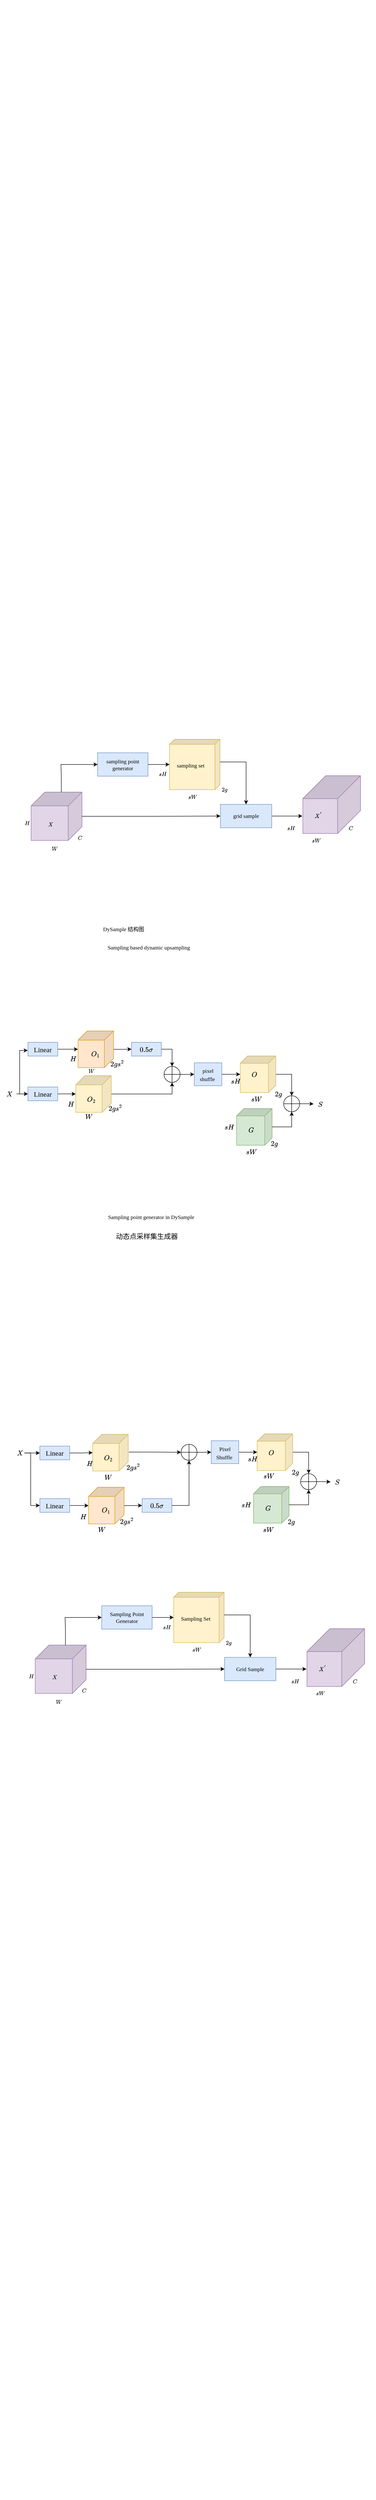 <mxfile version="28.2.5">
  <diagram name="第 1 页" id="9oIQpO3N5rQyr_YoQIKY">
    <mxGraphModel dx="1126" dy="2336" grid="1" gridSize="10" guides="1" tooltips="1" connect="1" arrows="1" fold="1" page="1" pageScale="1" pageWidth="1169" pageHeight="827" math="1" shadow="0">
      <root>
        <mxCell id="0" />
        <mxCell id="1" parent="0" />
        <mxCell id="AO_P0Q3c_-_OhgIRzk4a-24" value="" style="edgeStyle=orthogonalEdgeStyle;rounded=0;orthogonalLoop=1;jettySize=auto;html=1;fontFamily=Times New Roman;fontSize=12;" parent="1" source="AO_P0Q3c_-_OhgIRzk4a-6" target="AO_P0Q3c_-_OhgIRzk4a-23" edge="1">
          <mxGeometry relative="1" as="geometry" />
        </mxCell>
        <mxCell id="AO_P0Q3c_-_OhgIRzk4a-6" value=" sampling point &lt;br&gt;generator" style="rounded=0;whiteSpace=wrap;html=1;direction=east;strokeColor=#6c8ebf;arcSize=0;imageAspect=1;fillColor=#dae8fc;fontSize=12;fontFamily=Times New Roman;" parent="1" vertex="1">
          <mxGeometry x="360" y="319" width="110" height="51" as="geometry" />
        </mxCell>
        <mxCell id="AO_P0Q3c_-_OhgIRzk4a-20" value="" style="group;fontFamily=Times New Roman;fontSize=12;" parent="1" vertex="1" connectable="0">
          <mxGeometry x="181" y="402" width="170" height="141.034" as="geometry" />
        </mxCell>
        <mxCell id="AO_P0Q3c_-_OhgIRzk4a-19" value="&lt;span style=&quot;color: rgba(0, 0, 0, 0); text-align: start; text-wrap-mode: nowrap;&quot;&gt;%3CmxGraphModel%3E%3Croot%3E%3CmxCell%20id%3D%220%22%2F%3E%3CmxCell%20id%3D%221%22%20parent%3D%220%22%2F%3E%3CmxCell%20id%3D%222%22%20value%3D%22Linear%22%20style%3D%22rounded%3D0%3BwhiteSpace%3Dwrap%3Bhtml%3D1%3Bdirection%3Deast%3BstrokeColor%3D%236c8ebf%3BarcSize%3D0%3BimageAspect%3D1%3BfillColor%3D%23dae8fc%3BfontSize%3D15%3B%22%20vertex%3D%221%22%20parent%3D%221%22%3E%3CmxGeometry%20x%3D%22370%22%20y%3D%22809.5%22%20width%3D%22140%22%20height%3D%2251%22%20as%3D%22geometry%22%2F%3E%3C%2FmxCell%3E%3C%2Froot%3E%3C%2FmxGraphModel%3E&lt;/span&gt;" style="shape=cube;whiteSpace=wrap;html=1;boundedLbl=1;backgroundOutline=1;darkOpacity=0.05;darkOpacity2=0.1;fillColor=#e1d5e7;strokeColor=#9673a6;size=30;rotation=90;fontFamily=Times New Roman;fontSize=12;" parent="AO_P0Q3c_-_OhgIRzk4a-20" vertex="1">
          <mxGeometry x="36.667" width="105.417" height="111.034" as="geometry" />
        </mxCell>
        <mxCell id="AO_P0Q3c_-_OhgIRzk4a-8" value="$$W$$" style="text;html=1;align=center;verticalAlign=middle;resizable=0;points=[];autosize=1;strokeColor=none;fillColor=none;container=0;fontFamily=Times New Roman;fontSize=12;" parent="AO_P0Q3c_-_OhgIRzk4a-20" vertex="1">
          <mxGeometry x="55" y="111.034" width="60" height="30" as="geometry" />
        </mxCell>
        <mxCell id="AO_P0Q3c_-_OhgIRzk4a-9" value="$$H$$" style="text;html=1;align=center;verticalAlign=middle;resizable=0;points=[];autosize=1;strokeColor=none;fillColor=none;container=0;fontFamily=Times New Roman;fontSize=12;" parent="AO_P0Q3c_-_OhgIRzk4a-20" vertex="1">
          <mxGeometry x="-5" y="55.001" width="60" height="30" as="geometry" />
        </mxCell>
        <mxCell id="AO_P0Q3c_-_OhgIRzk4a-10" value="$$X$$" style="text;html=1;align=center;verticalAlign=middle;resizable=0;points=[];autosize=1;strokeColor=none;fillColor=none;container=0;fontFamily=Times New Roman;fontSize=12;" parent="AO_P0Q3c_-_OhgIRzk4a-20" vertex="1">
          <mxGeometry x="45.833" y="57.931" width="60" height="30" as="geometry" />
        </mxCell>
        <mxCell id="AO_P0Q3c_-_OhgIRzk4a-11" value="$$C$$" style="text;html=1;align=center;verticalAlign=middle;resizable=0;points=[];autosize=1;strokeColor=none;fillColor=none;container=0;fontFamily=Times New Roman;fontSize=12;" parent="AO_P0Q3c_-_OhgIRzk4a-20" vertex="1">
          <mxGeometry x="110" y="86.897" width="60" height="30" as="geometry" />
        </mxCell>
        <mxCell id="AO_P0Q3c_-_OhgIRzk4a-29" value="" style="group;fontFamily=Times New Roman;fontSize=12;" parent="1" vertex="1" connectable="0">
          <mxGeometry x="472" y="289.5" width="195" height="140" as="geometry" />
        </mxCell>
        <mxCell id="AO_P0Q3c_-_OhgIRzk4a-17" value="$$sH$$" style="text;html=1;align=center;verticalAlign=middle;resizable=0;points=[];autosize=1;strokeColor=none;fillColor=none;fontFamily=Times New Roman;fontSize=12;" parent="AO_P0Q3c_-_OhgIRzk4a-29" vertex="1">
          <mxGeometry y="60.5" width="60" height="30" as="geometry" />
        </mxCell>
        <mxCell id="AO_P0Q3c_-_OhgIRzk4a-23" value="&lt;div style=&quot;&quot;&gt;&lt;br&gt;&lt;/div&gt;" style="shape=cube;whiteSpace=wrap;html=1;boundedLbl=1;backgroundOutline=1;darkOpacity=0.05;darkOpacity2=0.1;fillColor=#fff2cc;strokeColor=#d6b656;size=11;rotation=90;aspect=fixed;align=center;container=0;fontFamily=Times New Roman;fontSize=12;" parent="AO_P0Q3c_-_OhgIRzk4a-29" vertex="1">
          <mxGeometry x="45" width="110" height="110" as="geometry" />
        </mxCell>
        <mxCell id="AO_P0Q3c_-_OhgIRzk4a-26" value="$$sW$$" style="text;html=1;align=center;verticalAlign=middle;resizable=0;points=[];autosize=1;strokeColor=none;fillColor=none;container=0;fontFamily=Times New Roman;fontSize=12;" parent="AO_P0Q3c_-_OhgIRzk4a-29" vertex="1">
          <mxGeometry x="65" y="110" width="60" height="30" as="geometry" />
        </mxCell>
        <mxCell id="AO_P0Q3c_-_OhgIRzk4a-27" value="$$2g$$" style="text;html=1;align=center;verticalAlign=middle;resizable=0;points=[];autosize=1;strokeColor=none;fillColor=none;container=0;fontFamily=Times New Roman;fontSize=12;" parent="AO_P0Q3c_-_OhgIRzk4a-29" vertex="1">
          <mxGeometry x="135" y="94.5" width="60" height="30" as="geometry" />
        </mxCell>
        <mxCell id="AO_P0Q3c_-_OhgIRzk4a-25" value="&lt;span style=&quot;color: rgb(0, 0, 0); font-style: normal; font-variant-ligatures: normal; font-variant-caps: normal; font-weight: 400; letter-spacing: normal; orphans: 2; text-align: center; text-indent: 0px; text-transform: none; widows: 2; word-spacing: 0px; -webkit-text-stroke-width: 0px; white-space: normal; text-decoration-thickness: initial; text-decoration-style: initial; text-decoration-color: initial; float: none; display: inline !important;&quot;&gt;sampling set&lt;/span&gt;" style="text;whiteSpace=wrap;html=1;fillColor=none;container=0;fontSize=12;fontFamily=Times New Roman;" parent="AO_P0Q3c_-_OhgIRzk4a-29" vertex="1">
          <mxGeometry x="58.5" y="43.75" width="72" height="28.25" as="geometry" />
        </mxCell>
        <mxCell id="AO_P0Q3c_-_OhgIRzk4a-30" value="&lt;font&gt;grid sample&lt;/font&gt;" style="rounded=0;whiteSpace=wrap;html=1;direction=east;strokeColor=#6c8ebf;arcSize=0;imageAspect=1;fillColor=#dae8fc;fontFamily=Times New Roman;fontSize=12;" parent="1" vertex="1">
          <mxGeometry x="628" y="431.5" width="112" height="51" as="geometry" />
        </mxCell>
        <mxCell id="AO_P0Q3c_-_OhgIRzk4a-36" style="edgeStyle=orthogonalEdgeStyle;rounded=0;orthogonalLoop=1;jettySize=auto;html=1;entryX=0;entryY=0.5;entryDx=0;entryDy=0;fontFamily=Times New Roman;exitX=0.001;exitY=0.406;exitDx=0;exitDy=0;exitPerimeter=0;fontSize=12;" parent="1" source="AO_P0Q3c_-_OhgIRzk4a-19" target="AO_P0Q3c_-_OhgIRzk4a-6" edge="1">
          <mxGeometry relative="1" as="geometry">
            <Array as="points">
              <mxPoint x="280" y="370" />
              <mxPoint x="280" y="370" />
              <mxPoint x="280" y="345" />
            </Array>
            <mxPoint x="260" y="400" as="sourcePoint" />
          </mxGeometry>
        </mxCell>
        <mxCell id="AO_P0Q3c_-_OhgIRzk4a-38" style="edgeStyle=orthogonalEdgeStyle;rounded=0;orthogonalLoop=1;jettySize=auto;html=1;exitX=0;exitY=0;exitDx=49.5;exitDy=0;exitPerimeter=0;fontFamily=Times New Roman;fontSize=12;" parent="1" source="AO_P0Q3c_-_OhgIRzk4a-23" target="AO_P0Q3c_-_OhgIRzk4a-30" edge="1">
          <mxGeometry relative="1" as="geometry" />
        </mxCell>
        <mxCell id="AO_P0Q3c_-_OhgIRzk4a-49" value="" style="group;fontFamily=Times New Roman;fontSize=12;" parent="1" vertex="1" connectable="0">
          <mxGeometry x="772" y="369" width="185.3" height="155.978" as="geometry" />
        </mxCell>
        <mxCell id="AO_P0Q3c_-_OhgIRzk4a-18" value="" style="shape=cube;whiteSpace=wrap;html=1;boundedLbl=1;backgroundOutline=1;darkOpacity=0.05;darkOpacity2=0.1;fillColor=#e1d5e7;strokeColor=#9673a6;size=50;rotation=90;aspect=fixed;fontFamily=Times New Roman;fontSize=12;" parent="AO_P0Q3c_-_OhgIRzk4a-49" vertex="1">
          <mxGeometry x="35.8" width="125.978" height="125.978" as="geometry" />
        </mxCell>
        <mxCell id="AO_P0Q3c_-_OhgIRzk4a-39" value="$$sH$$" style="text;html=1;align=center;verticalAlign=middle;resizable=0;points=[];autosize=1;strokeColor=none;fillColor=none;fontFamily=Times New Roman;fontSize=12;" parent="AO_P0Q3c_-_OhgIRzk4a-49" vertex="1">
          <mxGeometry x="-20" y="99.457" width="60" height="30" as="geometry" />
        </mxCell>
        <mxCell id="AO_P0Q3c_-_OhgIRzk4a-40" value="$$sW$$" style="text;html=1;align=center;verticalAlign=middle;resizable=0;points=[];autosize=1;strokeColor=none;fillColor=none;fontFamily=Times New Roman;fontSize=12;" parent="AO_P0Q3c_-_OhgIRzk4a-49" vertex="1">
          <mxGeometry x="34.75" y="125.978" width="60" height="30" as="geometry" />
        </mxCell>
        <mxCell id="AO_P0Q3c_-_OhgIRzk4a-41" value="$$C$$" style="text;html=1;align=center;verticalAlign=middle;resizable=0;points=[];autosize=1;strokeColor=none;fillColor=none;fontFamily=Times New Roman;fontSize=12;" parent="AO_P0Q3c_-_OhgIRzk4a-49" vertex="1">
          <mxGeometry x="110.3" y="99.457" width="60" height="30" as="geometry" />
        </mxCell>
        <mxCell id="AO_P0Q3c_-_OhgIRzk4a-48" value="&lt;span style=&quot;font-style: normal; font-variant-ligatures: normal; font-variant-caps: normal; font-weight: 400; letter-spacing: normal; orphans: 2; text-align: start; text-indent: 0px; text-transform: none; widows: 2; word-spacing: 0px; -webkit-text-stroke-width: 0px; white-space: normal; background-color: rgb(255, 255, 255); text-decoration-thickness: initial; text-decoration-style: initial; text-decoration-color: initial; float: none; display: inline !important;&quot;&gt;&lt;font style=&quot;color: rgb(0, 0, 0);&quot;&gt;$$X^{&#39;}$$&lt;/font&gt;&lt;/span&gt;" style="text;whiteSpace=wrap;html=1;fontFamily=Times New Roman;fontSize=12;" parent="AO_P0Q3c_-_OhgIRzk4a-49" vertex="1">
          <mxGeometry x="60" y="60" width="30" height="40" as="geometry" />
        </mxCell>
        <mxCell id="AO_P0Q3c_-_OhgIRzk4a-52" style="edgeStyle=orthogonalEdgeStyle;rounded=0;orthogonalLoop=1;jettySize=auto;html=1;entryX=0;entryY=0;entryDx=87.989;entryDy=125.978;entryPerimeter=0;fontFamily=Times New Roman;fontSize=12;" parent="1" source="AO_P0Q3c_-_OhgIRzk4a-30" edge="1">
          <mxGeometry relative="1" as="geometry">
            <mxPoint x="806.8" y="456.989" as="targetPoint" />
          </mxGeometry>
        </mxCell>
        <mxCell id="AO_P0Q3c_-_OhgIRzk4a-54" value="DySample 结构图" style="text;whiteSpace=wrap;html=1;fontFamily=Times New Roman;" parent="1" vertex="1">
          <mxGeometry x="370" y="690" width="230" height="40" as="geometry" />
        </mxCell>
        <mxCell id="AO_P0Q3c_-_OhgIRzk4a-55" value="Sampling point generator in DySample" style="text;whiteSpace=wrap;html=1;fontFamily=Times New Roman;" parent="1" vertex="1">
          <mxGeometry x="381" y="1318" width="240" height="40" as="geometry" />
        </mxCell>
        <mxCell id="AO_P0Q3c_-_OhgIRzk4a-57" style="edgeStyle=orthogonalEdgeStyle;rounded=0;orthogonalLoop=1;jettySize=auto;html=1;entryX=-0.005;entryY=0.59;entryDx=0;entryDy=0;fontFamily=Times New Roman;entryPerimeter=0;" parent="1" target="AO_P0Q3c_-_OhgIRzk4a-58" edge="1">
          <mxGeometry relative="1" as="geometry">
            <mxPoint x="208" y="968" as="targetPoint" />
            <mxPoint x="190" y="1062.5" as="sourcePoint" />
            <Array as="points">
              <mxPoint x="190" y="968" />
            </Array>
          </mxGeometry>
        </mxCell>
        <mxCell id="AO_P0Q3c_-_OhgIRzk4a-69" style="edgeStyle=orthogonalEdgeStyle;rounded=0;orthogonalLoop=1;jettySize=auto;html=1;entryX=0;entryY=0.5;entryDx=0;entryDy=0;fontFamily=Times New Roman;" parent="1" source="AO_P0Q3c_-_OhgIRzk4a-112" target="AO_P0Q3c_-_OhgIRzk4a-59" edge="1">
          <mxGeometry relative="1" as="geometry">
            <mxPoint x="152" y="1063" as="sourcePoint" />
          </mxGeometry>
        </mxCell>
        <mxCell id="AO_P0Q3c_-_OhgIRzk4a-61" value="" style="edgeStyle=orthogonalEdgeStyle;rounded=0;orthogonalLoop=1;jettySize=auto;html=1;fontFamily=Times New Roman;" parent="1" source="AO_P0Q3c_-_OhgIRzk4a-58" target="AO_P0Q3c_-_OhgIRzk4a-60" edge="1">
          <mxGeometry relative="1" as="geometry" />
        </mxCell>
        <mxCell id="AO_P0Q3c_-_OhgIRzk4a-58" value="Linear" style="rounded=0;whiteSpace=wrap;html=1;direction=east;strokeColor=#6c8ebf;arcSize=0;imageAspect=1;fillColor=#dae8fc;fontSize=15;fontFamily=Times New Roman;" parent="1" vertex="1">
          <mxGeometry x="208" y="950.5" width="65" height="30" as="geometry" />
        </mxCell>
        <mxCell id="AO_P0Q3c_-_OhgIRzk4a-63" value="" style="edgeStyle=orthogonalEdgeStyle;rounded=0;orthogonalLoop=1;jettySize=auto;html=1;fontFamily=Times New Roman;" parent="1" source="AO_P0Q3c_-_OhgIRzk4a-59" target="AO_P0Q3c_-_OhgIRzk4a-62" edge="1">
          <mxGeometry relative="1" as="geometry" />
        </mxCell>
        <mxCell id="AO_P0Q3c_-_OhgIRzk4a-59" value="Linear" style="rounded=0;whiteSpace=wrap;html=1;direction=east;strokeColor=#6c8ebf;arcSize=0;imageAspect=1;fillColor=#dae8fc;fontSize=15;fontFamily=Times New Roman;" parent="1" vertex="1">
          <mxGeometry x="208" y="1048" width="65" height="30" as="geometry" />
        </mxCell>
        <mxCell id="AO_P0Q3c_-_OhgIRzk4a-65" value="" style="edgeStyle=orthogonalEdgeStyle;rounded=0;orthogonalLoop=1;jettySize=auto;html=1;fontFamily=Times New Roman;" parent="1" source="AO_P0Q3c_-_OhgIRzk4a-60" target="AO_P0Q3c_-_OhgIRzk4a-64" edge="1">
          <mxGeometry relative="1" as="geometry" />
        </mxCell>
        <mxCell id="AO_P0Q3c_-_OhgIRzk4a-67" style="edgeStyle=orthogonalEdgeStyle;rounded=0;orthogonalLoop=1;jettySize=auto;html=1;entryX=0.5;entryY=1;entryDx=0;entryDy=0;fontFamily=Times New Roman;" parent="1" source="AO_P0Q3c_-_OhgIRzk4a-62" target="AO_P0Q3c_-_OhgIRzk4a-66" edge="1">
          <mxGeometry relative="1" as="geometry" />
        </mxCell>
        <mxCell id="AO_P0Q3c_-_OhgIRzk4a-68" style="edgeStyle=orthogonalEdgeStyle;rounded=0;orthogonalLoop=1;jettySize=auto;html=1;entryX=0.5;entryY=0;entryDx=0;entryDy=0;fontFamily=Times New Roman;" parent="1" source="AO_P0Q3c_-_OhgIRzk4a-64" target="AO_P0Q3c_-_OhgIRzk4a-66" edge="1">
          <mxGeometry relative="1" as="geometry" />
        </mxCell>
        <mxCell id="AO_P0Q3c_-_OhgIRzk4a-64" value="$$0.5\sigma$$" style="rounded=0;whiteSpace=wrap;html=1;direction=east;strokeColor=#6c8ebf;arcSize=0;imageAspect=1;fillColor=#dae8fc;fontSize=15;fontFamily=Times New Roman;" parent="1" vertex="1">
          <mxGeometry x="434" y="950.5" width="65" height="30" as="geometry" />
        </mxCell>
        <mxCell id="AO_P0Q3c_-_OhgIRzk4a-71" value="" style="edgeStyle=orthogonalEdgeStyle;rounded=0;orthogonalLoop=1;jettySize=auto;html=1;fontFamily=Times New Roman;" parent="1" source="AO_P0Q3c_-_OhgIRzk4a-104" target="AO_P0Q3c_-_OhgIRzk4a-70" edge="1">
          <mxGeometry relative="1" as="geometry" />
        </mxCell>
        <mxCell id="AO_P0Q3c_-_OhgIRzk4a-66" value="" style="shape=orEllipse;perimeter=ellipsePerimeter;whiteSpace=wrap;html=1;backgroundOutline=1;aspect=fixed;fontFamily=Times New Roman;" parent="1" vertex="1">
          <mxGeometry x="505" y="1003" width="35" height="35" as="geometry" />
        </mxCell>
        <mxCell id="AO_P0Q3c_-_OhgIRzk4a-74" value="" style="edgeStyle=orthogonalEdgeStyle;rounded=0;orthogonalLoop=1;jettySize=auto;html=1;fontFamily=Times New Roman;" parent="1" source="AO_P0Q3c_-_OhgIRzk4a-70" target="AO_P0Q3c_-_OhgIRzk4a-73" edge="1">
          <mxGeometry relative="1" as="geometry" />
        </mxCell>
        <mxCell id="AO_P0Q3c_-_OhgIRzk4a-73" value="" style="shape=orEllipse;perimeter=ellipsePerimeter;whiteSpace=wrap;html=1;backgroundOutline=1;aspect=fixed;fontFamily=Times New Roman;" parent="1" vertex="1">
          <mxGeometry x="766" y="1067" width="35" height="35" as="geometry" />
        </mxCell>
        <mxCell id="AO_P0Q3c_-_OhgIRzk4a-106" value="" style="edgeStyle=orthogonalEdgeStyle;rounded=0;orthogonalLoop=1;jettySize=auto;html=1;fontFamily=Times New Roman;" parent="1" source="AO_P0Q3c_-_OhgIRzk4a-66" target="AO_P0Q3c_-_OhgIRzk4a-104" edge="1">
          <mxGeometry relative="1" as="geometry">
            <mxPoint x="540" y="1021" as="sourcePoint" />
            <mxPoint x="671" y="1020" as="targetPoint" />
          </mxGeometry>
        </mxCell>
        <mxCell id="AO_P0Q3c_-_OhgIRzk4a-104" value="&lt;span style=&quot;font-size: 12px; text-align: left;&quot;&gt;pixel&lt;/span&gt;&lt;div&gt;&lt;span style=&quot;font-size: 12px; text-align: left;&quot;&gt;shuffle&amp;nbsp;&lt;/span&gt;&lt;/div&gt;" style="rounded=0;whiteSpace=wrap;html=1;direction=east;strokeColor=#6c8ebf;arcSize=0;imageAspect=1;fillColor=#dae8fc;fontSize=15;fontFamily=Times New Roman;" parent="1" vertex="1">
          <mxGeometry x="571" y="995.25" width="60" height="50" as="geometry" />
        </mxCell>
        <mxCell id="AO_P0Q3c_-_OhgIRzk4a-107" value="" style="group;fontFamily=Times New Roman;" parent="1" vertex="1" connectable="0">
          <mxGeometry x="275" y="925.75" width="175" height="107.25" as="geometry" />
        </mxCell>
        <mxCell id="AO_P0Q3c_-_OhgIRzk4a-60" value="&lt;span style=&quot;color: rgba(0, 0, 0, 0); font-size: 0px; text-align: start; text-wrap-mode: nowrap;&quot;&gt;%3CmxGraphModel%3E%3Croot%3E%3CmxCell%20id%3D%220%22%2F%3E%3CmxCell%20id%3D%221%22%20parent%3D%220%22%2F%3E%3CmxCell%20id%3D%222%22%20value%3D%22Linear%22%20style%3D%22rounded%3D0%3BwhiteSpace%3Dwrap%3Bhtml%3D1%3Bdirection%3Deast%3BstrokeColor%3D%236c8ebf%3BarcSize%3D0%3BimageAspect%3D1%3BfillColor%3D%23dae8fc%3BfontSize%3D15%3B%22%20vertex%3D%221%22%20parent%3D%221%22%3E%3CmxGeometry%20x%3D%22370%22%20y%3D%22809.5%22%20width%3D%22140%22%20height%3D%2251%22%20as%3D%22geometry%22%2F%3E%3C%2FmxCell%3E%3C%2Froot%3E%3C%2FmxGraphModel%3E&lt;/span&gt;" style="shape=cube;whiteSpace=wrap;html=1;boundedLbl=1;backgroundOutline=1;darkOpacity=0.05;darkOpacity2=0.1;fillColor=#ffe6cc;strokeColor=#d79b00;size=20;rotation=90;fontFamily=Times New Roman;" parent="AO_P0Q3c_-_OhgIRzk4a-107" vertex="1">
          <mxGeometry x="41" y="1.25" width="80" height="77.5" as="geometry" />
        </mxCell>
        <mxCell id="AO_P0Q3c_-_OhgIRzk4a-80" value="&lt;font style=&quot;font-size: 15px;&quot;&gt;$$O_1$$&lt;/font&gt;" style="text;html=1;align=center;verticalAlign=middle;resizable=0;points=[];autosize=1;strokeColor=none;fillColor=none;fontFamily=Times New Roman;" parent="AO_P0Q3c_-_OhgIRzk4a-107" vertex="1">
          <mxGeometry x="40" y="34.25" width="80" height="30" as="geometry" />
        </mxCell>
        <mxCell id="AO_P0Q3c_-_OhgIRzk4a-81" value="&lt;font style=&quot;font-size: 15px;&quot;&gt;$$H$$&lt;/font&gt;" style="text;html=1;align=center;verticalAlign=middle;resizable=0;points=[];autosize=1;strokeColor=none;fillColor=none;fontFamily=Times New Roman;" parent="AO_P0Q3c_-_OhgIRzk4a-107" vertex="1">
          <mxGeometry x="1" y="44.75" width="60" height="30" as="geometry" />
        </mxCell>
        <mxCell id="AO_P0Q3c_-_OhgIRzk4a-82" value="$$W$$" style="text;html=1;align=center;verticalAlign=middle;resizable=0;points=[];autosize=1;strokeColor=none;fillColor=none;fontFamily=Times New Roman;" parent="AO_P0Q3c_-_OhgIRzk4a-107" vertex="1">
          <mxGeometry x="41" y="72.25" width="60" height="30" as="geometry" />
        </mxCell>
        <mxCell id="AO_P0Q3c_-_OhgIRzk4a-84" value="&lt;font style=&quot;font-size: 15px;&quot;&gt;$$2gs^2$$&lt;/font&gt;" style="text;html=1;align=center;verticalAlign=middle;resizable=0;points=[];autosize=1;strokeColor=none;fillColor=none;fontFamily=Times New Roman;" parent="AO_P0Q3c_-_OhgIRzk4a-107" vertex="1">
          <mxGeometry x="82" y="56.25" width="90" height="30" as="geometry" />
        </mxCell>
        <mxCell id="AO_P0Q3c_-_OhgIRzk4a-108" value="" style="group;fontFamily=Times New Roman;" parent="1" vertex="1" connectable="0">
          <mxGeometry x="275" y="1023.25" width="175" height="108.75" as="geometry" />
        </mxCell>
        <mxCell id="AO_P0Q3c_-_OhgIRzk4a-62" value="&lt;span style=&quot;color: rgba(0, 0, 0, 0); font-size: 0px; text-align: start; text-wrap-mode: nowrap;&quot;&gt;%3CmxGraphModel%3E%3Croot%3E%3CmxCell%20id%3D%220%22%2F%3E%3CmxCell%20id%3D%221%22%20parent%3D%220%22%2F%3E%3CmxCell%20id%3D%222%22%20value%3D%22Linear%22%20style%3D%22rounded%3D0%3BwhiteSpace%3Dwrap%3Bhtml%3D1%3Bdirection%3Deast%3BstrokeColor%3D%236c8ebf%3BarcSize%3D0%3BimageAspect%3D1%3BfillColor%3D%23dae8fc%3BfontSize%3D15%3B%22%20vertex%3D%221%22%20parent%3D%221%22%3E%3CmxGeometry%20x%3D%22370%22%20y%3D%22809.5%22%20width%3D%22140%22%20height%3D%2251%22%20as%3D%22geometry%22%2F%3E%3C%2FmxCell%3E%3C%2Froot%3E%3C%2FmxGraphModel%3E&lt;/span&gt;" style="shape=cube;whiteSpace=wrap;html=1;boundedLbl=1;backgroundOutline=1;darkOpacity=0.05;darkOpacity2=0.1;fillColor=#fff2cc;strokeColor=#d6b656;size=20;rotation=90;fontFamily=Times New Roman;" parent="AO_P0Q3c_-_OhgIRzk4a-108" vertex="1">
          <mxGeometry x="36" y="1.25" width="80" height="77.5" as="geometry" />
        </mxCell>
        <mxCell id="AO_P0Q3c_-_OhgIRzk4a-96" value="&lt;font style=&quot;font-size: 15px;&quot;&gt;$$O_2$$&lt;/font&gt;" style="text;html=1;align=center;verticalAlign=middle;resizable=0;points=[];autosize=1;strokeColor=none;fillColor=none;fontFamily=Times New Roman;" parent="AO_P0Q3c_-_OhgIRzk4a-108" vertex="1">
          <mxGeometry x="31" y="35.75" width="80" height="30" as="geometry" />
        </mxCell>
        <mxCell id="AO_P0Q3c_-_OhgIRzk4a-97" value="&lt;font style=&quot;font-size: 15px;&quot;&gt;$$H$$&lt;/font&gt;" style="text;html=1;align=center;verticalAlign=middle;resizable=0;points=[];autosize=1;strokeColor=none;fillColor=none;fontFamily=Times New Roman;" parent="AO_P0Q3c_-_OhgIRzk4a-108" vertex="1">
          <mxGeometry x="-4" y="46.75" width="60" height="30" as="geometry" />
        </mxCell>
        <mxCell id="AO_P0Q3c_-_OhgIRzk4a-98" value="&lt;font style=&quot;font-size: 15px;&quot;&gt;$$W$$&lt;/font&gt;" style="text;html=1;align=center;verticalAlign=middle;resizable=0;points=[];autosize=1;strokeColor=none;fillColor=none;fontFamily=Times New Roman;" parent="AO_P0Q3c_-_OhgIRzk4a-108" vertex="1">
          <mxGeometry x="31" y="73.75" width="70" height="30" as="geometry" />
        </mxCell>
        <mxCell id="AO_P0Q3c_-_OhgIRzk4a-99" value="&lt;font style=&quot;font-size: 15px;&quot;&gt;$$2gs^2$$&lt;/font&gt;" style="text;html=1;align=center;verticalAlign=middle;resizable=0;points=[];autosize=1;strokeColor=none;fillColor=none;fontFamily=Times New Roman;" parent="AO_P0Q3c_-_OhgIRzk4a-108" vertex="1">
          <mxGeometry x="78" y="55.75" width="90" height="30" as="geometry" />
        </mxCell>
        <mxCell id="AO_P0Q3c_-_OhgIRzk4a-110" value="" style="group;fontFamily=Times New Roman;" parent="1" vertex="1" connectable="0">
          <mxGeometry x="621" y="1095" width="159" height="112.25" as="geometry" />
        </mxCell>
        <mxCell id="AO_P0Q3c_-_OhgIRzk4a-101" value="$$sH$$" style="text;html=1;align=center;verticalAlign=middle;resizable=0;points=[];autosize=1;strokeColor=none;fillColor=none;fontSize=15;fontFamily=Times New Roman;" parent="AO_P0Q3c_-_OhgIRzk4a-110" vertex="1">
          <mxGeometry x="-9" y="25" width="70" height="30" as="geometry" />
        </mxCell>
        <mxCell id="AO_P0Q3c_-_OhgIRzk4a-72" value="&lt;span style=&quot;color: rgba(0, 0, 0, 0); font-size: 0px; text-align: start; text-wrap-mode: nowrap;&quot;&gt;%3CmxGraphModel%3E%3Croot%3E%3CmxCell%20id%3D%220%22%2F%3E%3CmxCell%20id%3D%221%22%20parent%3D%220%22%2F%3E%3CmxCell%20id%3D%222%22%20value%3D%22Linear%22%20style%3D%22rounded%3D0%3BwhiteSpace%3Dwrap%3Bhtml%3D1%3Bdirection%3Deast%3BstrokeColor%3D%236c8ebf%3BarcSize%3D0%3BimageAspect%3D1%3BfillColor%3D%23dae8fc%3BfontSize%3D15%3B%22%20vertex%3D%221%22%20parent%3D%221%22%3E%3CmxGeometry%20x%3D%22370%22%20y%3D%22809.5%22%20width%3D%22140%22%20height%3D%2251%22%20as%3D%22geometry%22%2F%3E%3C%2FmxCell%3E%3C%2Froot%3E%3C%2FmxGraphModel%3E&lt;/span&gt;" style="shape=cube;whiteSpace=wrap;html=1;boundedLbl=1;backgroundOutline=1;darkOpacity=0.05;darkOpacity2=0.1;fillColor=#d5e8d4;strokeColor=#82b366;size=16;rotation=90;fontFamily=Times New Roman;" parent="AO_P0Q3c_-_OhgIRzk4a-110" vertex="1">
          <mxGeometry x="41" y="1.25" width="80" height="77.5" as="geometry" />
        </mxCell>
        <mxCell id="AO_P0Q3c_-_OhgIRzk4a-100" value="&lt;font style=&quot;font-size: 15px;&quot;&gt;$$G$$&lt;/font&gt;" style="text;html=1;align=center;verticalAlign=middle;resizable=0;points=[];autosize=1;strokeColor=none;fillColor=none;fontFamily=Times New Roman;" parent="AO_P0Q3c_-_OhgIRzk4a-110" vertex="1">
          <mxGeometry x="44" y="31.25" width="60" height="30" as="geometry" />
        </mxCell>
        <mxCell id="AO_P0Q3c_-_OhgIRzk4a-102" value="$$sW$$" style="text;html=1;align=center;verticalAlign=middle;resizable=0;points=[];autosize=1;strokeColor=none;fillColor=none;fontSize=15;fontFamily=Times New Roman;spacing=0;" parent="AO_P0Q3c_-_OhgIRzk4a-110" vertex="1">
          <mxGeometry x="39" y="78.75" width="70" height="30" as="geometry" />
        </mxCell>
        <mxCell id="AO_P0Q3c_-_OhgIRzk4a-103" value="$$2g$$" style="text;html=1;align=center;verticalAlign=middle;resizable=0;points=[];autosize=1;strokeColor=none;fillColor=none;fontSize=15;fontFamily=Times New Roman;" parent="AO_P0Q3c_-_OhgIRzk4a-110" vertex="1">
          <mxGeometry x="89" y="61.25" width="70" height="30" as="geometry" />
        </mxCell>
        <mxCell id="AO_P0Q3c_-_OhgIRzk4a-111" value="" style="group;fontSize=15;fontFamily=Times New Roman;" parent="1" vertex="1" connectable="0">
          <mxGeometry x="631" y="980.25" width="158" height="108.75" as="geometry" />
        </mxCell>
        <mxCell id="AO_P0Q3c_-_OhgIRzk4a-70" value="&lt;span style=&quot;color: rgba(0, 0, 0, 0); font-size: 0px; text-align: start; text-wrap-mode: nowrap;&quot;&gt;%3CmxGraphModel%3E%3Croot%3E%3CmxCell%20id%3D%220%22%2F%3E%3CmxCell%20id%3D%221%22%20parent%3D%220%22%2F%3E%3CmxCell%20id%3D%222%22%20value%3D%22Linear%22%20style%3D%22rounded%3D0%3BwhiteSpace%3Dwrap%3Bhtml%3D1%3Bdirection%3Deast%3BstrokeColor%3D%236c8ebf%3BarcSize%3D0%3BimageAspect%3D1%3BfillColor%3D%23dae8fc%3BfontSize%3D15%3B%22%20vertex%3D%221%22%20parent%3D%221%22%3E%3CmxGeometry%20x%3D%22370%22%20y%3D%22809.5%22%20width%3D%22140%22%20height%3D%2251%22%20as%3D%22geometry%22%2F%3E%3C%2FmxCell%3E%3C%2Froot%3E%3C%2FmxGraphModel%3E&lt;/span&gt;" style="shape=cube;whiteSpace=wrap;html=1;boundedLbl=1;backgroundOutline=1;darkOpacity=0.05;darkOpacity2=0.1;fillColor=#fff2cc;strokeColor=#d6b656;size=16;rotation=90;fontFamily=Times New Roman;" parent="AO_P0Q3c_-_OhgIRzk4a-111" vertex="1">
          <mxGeometry x="39" y="1.25" width="80" height="77.5" as="geometry" />
        </mxCell>
        <mxCell id="AO_P0Q3c_-_OhgIRzk4a-85" value="&lt;font style=&quot;font-size: 15px;&quot;&gt;$$O$$&lt;/font&gt;" style="text;html=1;align=center;verticalAlign=middle;resizable=0;points=[];autosize=1;strokeColor=none;fillColor=none;fontFamily=Times New Roman;" parent="AO_P0Q3c_-_OhgIRzk4a-111" vertex="1">
          <mxGeometry x="40" y="25" width="60" height="30" as="geometry" />
        </mxCell>
        <mxCell id="AO_P0Q3c_-_OhgIRzk4a-86" value="$$sH$$" style="text;html=1;align=center;verticalAlign=middle;resizable=0;points=[];autosize=1;strokeColor=none;fillColor=none;fontSize=15;fontFamily=Times New Roman;" parent="AO_P0Q3c_-_OhgIRzk4a-111" vertex="1">
          <mxGeometry x="-5" y="39.37" width="70" height="30" as="geometry" />
        </mxCell>
        <mxCell id="AO_P0Q3c_-_OhgIRzk4a-87" value="$$sW$$" style="text;html=1;align=center;verticalAlign=middle;resizable=0;points=[];autosize=1;strokeColor=none;fillColor=none;fontSize=15;fontFamily=Times New Roman;" parent="AO_P0Q3c_-_OhgIRzk4a-111" vertex="1">
          <mxGeometry x="40" y="78.75" width="70" height="30" as="geometry" />
        </mxCell>
        <mxCell id="AO_P0Q3c_-_OhgIRzk4a-88" value="$$2g$$" style="text;html=1;align=center;verticalAlign=middle;resizable=0;points=[];autosize=1;strokeColor=none;fillColor=none;fontSize=15;fontFamily=Times New Roman;" parent="AO_P0Q3c_-_OhgIRzk4a-111" vertex="1">
          <mxGeometry x="88" y="68" width="70" height="30" as="geometry" />
        </mxCell>
        <mxCell id="AO_P0Q3c_-_OhgIRzk4a-112" value="$$X$$" style="whiteSpace=wrap;html=1;fillColor=none;fontSize=15;strokeColor=none;fontFamily=Times New Roman;" parent="1" vertex="1">
          <mxGeometry x="153" y="1048" width="30" height="30" as="geometry" />
        </mxCell>
        <mxCell id="AO_P0Q3c_-_OhgIRzk4a-118" value="" style="edgeStyle=orthogonalEdgeStyle;rounded=0;orthogonalLoop=1;jettySize=auto;html=1;fontFamily=Times New Roman;" parent="1" source="AO_P0Q3c_-_OhgIRzk4a-73" target="AO_P0Q3c_-_OhgIRzk4a-116" edge="1">
          <mxGeometry relative="1" as="geometry">
            <mxPoint x="801" y="1085" as="sourcePoint" />
            <mxPoint x="898.5" y="1084.5" as="targetPoint" />
          </mxGeometry>
        </mxCell>
        <mxCell id="AO_P0Q3c_-_OhgIRzk4a-116" value="$$S$$" style="whiteSpace=wrap;html=1;fillColor=none;fontSize=15;strokeColor=none;fontFamily=Times New Roman;" parent="1" vertex="1">
          <mxGeometry x="831.3" y="1070" width="30" height="30" as="geometry" />
        </mxCell>
        <mxCell id="K-rQHarK1mUHMqbomgQv-1" value="&lt;font style=&quot;font-size: 15px;&quot;&gt;动态点采样集生成器&lt;/font&gt;" style="text;html=1;align=center;verticalAlign=middle;resizable=0;points=[];autosize=1;strokeColor=none;fillColor=none;fontFamily=Times New Roman;" parent="1" vertex="1">
          <mxGeometry x="386.5" y="1358" width="160" height="30" as="geometry" />
        </mxCell>
        <mxCell id="K-rQHarK1mUHMqbomgQv-5" value="Sampling based dynamic upsampling" style="text;whiteSpace=wrap;html=1;fontFamily=Times New Roman;" parent="1" vertex="1">
          <mxGeometry x="380" y="730" width="230" height="40" as="geometry" />
        </mxCell>
        <mxCell id="K-rQHarK1mUHMqbomgQv-6" style="edgeStyle=orthogonalEdgeStyle;rounded=0;orthogonalLoop=1;jettySize=auto;html=1;entryX=0.5;entryY=1;entryDx=0;entryDy=0;fontFamily=Times New Roman;" parent="1" source="AO_P0Q3c_-_OhgIRzk4a-72" target="AO_P0Q3c_-_OhgIRzk4a-73" edge="1">
          <mxGeometry relative="1" as="geometry" />
        </mxCell>
        <mxCell id="lizKZsS-HynhIe9b-1j3-4" style="edgeStyle=orthogonalEdgeStyle;rounded=0;orthogonalLoop=1;jettySize=auto;html=1;" edge="1" parent="1" source="AO_P0Q3c_-_OhgIRzk4a-19" target="AO_P0Q3c_-_OhgIRzk4a-30">
          <mxGeometry relative="1" as="geometry" />
        </mxCell>
        <mxCell id="lizKZsS-HynhIe9b-1j3-7" style="edgeStyle=orthogonalEdgeStyle;rounded=0;orthogonalLoop=1;jettySize=auto;html=1;entryX=0;entryY=0.5;entryDx=0;entryDy=0;fontFamily=Times New Roman;" edge="1" parent="1" source="lizKZsS-HynhIe9b-1j3-46" target="lizKZsS-HynhIe9b-1j3-11">
          <mxGeometry relative="1" as="geometry">
            <mxPoint x="171" y="1846.25" as="sourcePoint" />
          </mxGeometry>
        </mxCell>
        <mxCell id="lizKZsS-HynhIe9b-1j3-8" value="" style="edgeStyle=orthogonalEdgeStyle;rounded=0;orthogonalLoop=1;jettySize=auto;html=1;fontFamily=Times New Roman;" edge="1" parent="1" source="lizKZsS-HynhIe9b-1j3-9" target="lizKZsS-HynhIe9b-1j3-23">
          <mxGeometry relative="1" as="geometry" />
        </mxCell>
        <mxCell id="lizKZsS-HynhIe9b-1j3-9" value="Linear" style="rounded=0;whiteSpace=wrap;html=1;direction=east;strokeColor=#6c8ebf;arcSize=0;imageAspect=1;fillColor=#dae8fc;fontSize=15;fontFamily=Times New Roman;" vertex="1" parent="1">
          <mxGeometry x="234" y="1945.75" width="65" height="30" as="geometry" />
        </mxCell>
        <mxCell id="lizKZsS-HynhIe9b-1j3-10" value="" style="edgeStyle=orthogonalEdgeStyle;rounded=0;orthogonalLoop=1;jettySize=auto;html=1;fontFamily=Times New Roman;" edge="1" parent="1" source="lizKZsS-HynhIe9b-1j3-11" target="lizKZsS-HynhIe9b-1j3-29">
          <mxGeometry relative="1" as="geometry" />
        </mxCell>
        <mxCell id="lizKZsS-HynhIe9b-1j3-11" value="Linear" style="rounded=0;whiteSpace=wrap;html=1;direction=east;strokeColor=#6c8ebf;arcSize=0;imageAspect=1;fillColor=#dae8fc;fontSize=15;fontFamily=Times New Roman;" vertex="1" parent="1">
          <mxGeometry x="234" y="1831.25" width="65" height="30" as="geometry" />
        </mxCell>
        <mxCell id="lizKZsS-HynhIe9b-1j3-12" value="" style="edgeStyle=orthogonalEdgeStyle;rounded=0;orthogonalLoop=1;jettySize=auto;html=1;fontFamily=Times New Roman;" edge="1" parent="1" source="lizKZsS-HynhIe9b-1j3-23" target="lizKZsS-HynhIe9b-1j3-15">
          <mxGeometry relative="1" as="geometry" />
        </mxCell>
        <mxCell id="lizKZsS-HynhIe9b-1j3-52" style="edgeStyle=orthogonalEdgeStyle;rounded=0;orthogonalLoop=1;jettySize=auto;html=1;entryX=0.5;entryY=1;entryDx=0;entryDy=0;fontFamily=Times New Roman;" edge="1" parent="1" source="lizKZsS-HynhIe9b-1j3-15" target="lizKZsS-HynhIe9b-1j3-17">
          <mxGeometry relative="1" as="geometry" />
        </mxCell>
        <mxCell id="lizKZsS-HynhIe9b-1j3-15" value="$$0.5\sigma$$" style="rounded=0;whiteSpace=wrap;html=1;direction=east;strokeColor=#6c8ebf;arcSize=0;imageAspect=1;fillColor=#dae8fc;fontSize=15;fontFamily=Times New Roman;" vertex="1" parent="1">
          <mxGeometry x="457" y="1945.75" width="65" height="30" as="geometry" />
        </mxCell>
        <mxCell id="lizKZsS-HynhIe9b-1j3-16" value="" style="edgeStyle=orthogonalEdgeStyle;rounded=0;orthogonalLoop=1;jettySize=auto;html=1;fontFamily=Times New Roman;" edge="1" parent="1" source="lizKZsS-HynhIe9b-1j3-21" target="lizKZsS-HynhIe9b-1j3-41">
          <mxGeometry relative="1" as="geometry" />
        </mxCell>
        <mxCell id="lizKZsS-HynhIe9b-1j3-17" value="" style="shape=orEllipse;perimeter=ellipsePerimeter;whiteSpace=wrap;html=1;backgroundOutline=1;aspect=fixed;fontFamily=Times New Roman;" vertex="1" parent="1">
          <mxGeometry x="542" y="1827.25" width="35" height="35" as="geometry" />
        </mxCell>
        <mxCell id="lizKZsS-HynhIe9b-1j3-18" value="" style="edgeStyle=orthogonalEdgeStyle;rounded=0;orthogonalLoop=1;jettySize=auto;html=1;fontFamily=Times New Roman;" edge="1" parent="1" source="lizKZsS-HynhIe9b-1j3-41" target="lizKZsS-HynhIe9b-1j3-19">
          <mxGeometry relative="1" as="geometry" />
        </mxCell>
        <mxCell id="lizKZsS-HynhIe9b-1j3-19" value="" style="shape=orEllipse;perimeter=ellipsePerimeter;whiteSpace=wrap;html=1;backgroundOutline=1;aspect=fixed;fontFamily=Times New Roman;" vertex="1" parent="1">
          <mxGeometry x="803" y="1891.25" width="35" height="35" as="geometry" />
        </mxCell>
        <mxCell id="lizKZsS-HynhIe9b-1j3-20" value="" style="edgeStyle=orthogonalEdgeStyle;rounded=0;orthogonalLoop=1;jettySize=auto;html=1;fontFamily=Times New Roman;" edge="1" parent="1" source="lizKZsS-HynhIe9b-1j3-17" target="lizKZsS-HynhIe9b-1j3-21">
          <mxGeometry relative="1" as="geometry">
            <mxPoint x="577" y="1845.25" as="sourcePoint" />
            <mxPoint x="708" y="1844.25" as="targetPoint" />
          </mxGeometry>
        </mxCell>
        <mxCell id="lizKZsS-HynhIe9b-1j3-21" value="&lt;span style=&quot;font-size: 12px; text-align: left;&quot;&gt;Pixel&lt;/span&gt;&lt;div&gt;&lt;span style=&quot;font-size: 12px; text-align: left;&quot;&gt;Shuffle&amp;nbsp;&lt;/span&gt;&lt;/div&gt;" style="rounded=0;whiteSpace=wrap;html=1;direction=east;strokeColor=#6c8ebf;arcSize=0;imageAspect=1;fillColor=#dae8fc;fontSize=15;fontFamily=Times New Roman;" vertex="1" parent="1">
          <mxGeometry x="608" y="1819.5" width="60" height="50" as="geometry" />
        </mxCell>
        <mxCell id="lizKZsS-HynhIe9b-1j3-22" value="" style="group;fontFamily=Times New Roman;" vertex="1" connectable="0" parent="1">
          <mxGeometry x="298" y="1921" width="175" height="107.25" as="geometry" />
        </mxCell>
        <mxCell id="lizKZsS-HynhIe9b-1j3-23" value="&lt;span style=&quot;color: rgba(0, 0, 0, 0); font-size: 0px; text-align: start; text-wrap-mode: nowrap;&quot;&gt;%3CmxGraphModel%3E%3Croot%3E%3CmxCell%20id%3D%220%22%2F%3E%3CmxCell%20id%3D%221%22%20parent%3D%220%22%2F%3E%3CmxCell%20id%3D%222%22%20value%3D%22Linear%22%20style%3D%22rounded%3D0%3BwhiteSpace%3Dwrap%3Bhtml%3D1%3Bdirection%3Deast%3BstrokeColor%3D%236c8ebf%3BarcSize%3D0%3BimageAspect%3D1%3BfillColor%3D%23dae8fc%3BfontSize%3D15%3B%22%20vertex%3D%221%22%20parent%3D%221%22%3E%3CmxGeometry%20x%3D%22370%22%20y%3D%22809.5%22%20width%3D%22140%22%20height%3D%2251%22%20as%3D%22geometry%22%2F%3E%3C%2FmxCell%3E%3C%2Froot%3E%3C%2FmxGraphModel%3E&lt;/span&gt;" style="shape=cube;whiteSpace=wrap;html=1;boundedLbl=1;backgroundOutline=1;darkOpacity=0.05;darkOpacity2=0.1;fillColor=#ffe6cc;strokeColor=#d79b00;size=20;rotation=90;fontFamily=Times New Roman;" vertex="1" parent="lizKZsS-HynhIe9b-1j3-22">
          <mxGeometry x="41" y="1.25" width="80" height="77.5" as="geometry" />
        </mxCell>
        <mxCell id="lizKZsS-HynhIe9b-1j3-24" value="&lt;font style=&quot;font-size: 15px;&quot;&gt;$$O_1$$&lt;/font&gt;" style="text;html=1;align=center;verticalAlign=middle;resizable=0;points=[];autosize=1;strokeColor=none;fillColor=none;fontFamily=Times New Roman;" vertex="1" parent="lizKZsS-HynhIe9b-1j3-22">
          <mxGeometry x="40" y="34.25" width="80" height="30" as="geometry" />
        </mxCell>
        <mxCell id="lizKZsS-HynhIe9b-1j3-25" value="&lt;font style=&quot;font-size: 15px;&quot;&gt;$$H$$&lt;/font&gt;" style="text;html=1;align=center;verticalAlign=middle;resizable=0;points=[];autosize=1;strokeColor=none;fillColor=none;fontFamily=Times New Roman;" vertex="1" parent="lizKZsS-HynhIe9b-1j3-22">
          <mxGeometry y="48.75" width="60" height="30" as="geometry" />
        </mxCell>
        <mxCell id="lizKZsS-HynhIe9b-1j3-26" value="&lt;font style=&quot;font-size: 15px;&quot;&gt;$$W$$&lt;/font&gt;" style="text;html=1;align=center;verticalAlign=middle;resizable=0;points=[];autosize=1;strokeColor=none;fillColor=none;fontFamily=Times New Roman;" vertex="1" parent="lizKZsS-HynhIe9b-1j3-22">
          <mxGeometry x="36" y="77.25" width="70" height="30" as="geometry" />
        </mxCell>
        <mxCell id="lizKZsS-HynhIe9b-1j3-27" value="&lt;font style=&quot;font-size: 15px;&quot;&gt;$$2gs^2$$&lt;/font&gt;" style="text;html=1;align=center;verticalAlign=middle;resizable=0;points=[];autosize=1;strokeColor=none;fillColor=none;fontFamily=Times New Roman;" vertex="1" parent="lizKZsS-HynhIe9b-1j3-22">
          <mxGeometry x="80" y="59" width="90" height="30" as="geometry" />
        </mxCell>
        <mxCell id="lizKZsS-HynhIe9b-1j3-28" value="" style="group;fontFamily=Times New Roman;" vertex="1" connectable="0" parent="1">
          <mxGeometry x="330" y="1804.5" width="175" height="109.75" as="geometry" />
        </mxCell>
        <mxCell id="lizKZsS-HynhIe9b-1j3-29" value="&lt;span style=&quot;color: rgba(0, 0, 0, 0); font-size: 0px; text-align: start; text-wrap-mode: nowrap;&quot;&gt;%3CmxGraphModel%3E%3Croot%3E%3CmxCell%20id%3D%220%22%2F%3E%3CmxCell%20id%3D%221%22%20parent%3D%220%22%2F%3E%3CmxCell%20id%3D%222%22%20value%3D%22Linear%22%20style%3D%22rounded%3D0%3BwhiteSpace%3Dwrap%3Bhtml%3D1%3Bdirection%3Deast%3BstrokeColor%3D%236c8ebf%3BarcSize%3D0%3BimageAspect%3D1%3BfillColor%3D%23dae8fc%3BfontSize%3D15%3B%22%20vertex%3D%221%22%20parent%3D%221%22%3E%3CmxGeometry%20x%3D%22370%22%20y%3D%22809.5%22%20width%3D%22140%22%20height%3D%2251%22%20as%3D%22geometry%22%2F%3E%3C%2FmxCell%3E%3C%2Froot%3E%3C%2FmxGraphModel%3E&lt;/span&gt;" style="shape=cube;whiteSpace=wrap;html=1;boundedLbl=1;backgroundOutline=1;darkOpacity=0.05;darkOpacity2=0.1;fillColor=#fff2cc;strokeColor=#d6b656;size=20;rotation=90;fontFamily=Times New Roman;" vertex="1" parent="lizKZsS-HynhIe9b-1j3-28">
          <mxGeometry x="18" y="2.25" width="80" height="77.5" as="geometry" />
        </mxCell>
        <mxCell id="lizKZsS-HynhIe9b-1j3-30" value="&lt;font style=&quot;font-size: 15px;&quot;&gt;$$O_2$$&lt;/font&gt;" style="text;html=1;align=center;verticalAlign=middle;resizable=0;points=[];autosize=1;strokeColor=none;fillColor=none;fontFamily=Times New Roman;" vertex="1" parent="lizKZsS-HynhIe9b-1j3-28">
          <mxGeometry x="13" y="36.75" width="80" height="30" as="geometry" />
        </mxCell>
        <mxCell id="lizKZsS-HynhIe9b-1j3-31" value="&lt;font style=&quot;font-size: 15px;&quot;&gt;$$H$$&lt;/font&gt;" style="text;html=1;align=center;verticalAlign=middle;resizable=0;points=[];autosize=1;strokeColor=none;fillColor=none;fontFamily=Times New Roman;" vertex="1" parent="lizKZsS-HynhIe9b-1j3-28">
          <mxGeometry x="-18" y="49.75" width="60" height="30" as="geometry" />
        </mxCell>
        <mxCell id="lizKZsS-HynhIe9b-1j3-32" value="&lt;font style=&quot;font-size: 15px;&quot;&gt;$$W$$&lt;/font&gt;" style="text;html=1;align=center;verticalAlign=middle;resizable=0;points=[];autosize=1;strokeColor=none;fillColor=none;fontFamily=Times New Roman;" vertex="1" parent="lizKZsS-HynhIe9b-1j3-28">
          <mxGeometry x="18" y="79.75" width="70" height="30" as="geometry" />
        </mxCell>
        <mxCell id="lizKZsS-HynhIe9b-1j3-33" value="&lt;font style=&quot;font-size: 15px;&quot;&gt;$$2gs^2$$&lt;/font&gt;" style="text;html=1;align=center;verticalAlign=middle;resizable=0;points=[];autosize=1;strokeColor=none;fillColor=none;fontFamily=Times New Roman;" vertex="1" parent="lizKZsS-HynhIe9b-1j3-28">
          <mxGeometry x="62" y="57.75" width="90" height="30" as="geometry" />
        </mxCell>
        <mxCell id="lizKZsS-HynhIe9b-1j3-34" value="" style="group;fontFamily=Times New Roman;" vertex="1" connectable="0" parent="1">
          <mxGeometry x="658" y="1919.25" width="159" height="112.25" as="geometry" />
        </mxCell>
        <mxCell id="lizKZsS-HynhIe9b-1j3-35" value="$$sH$$" style="text;html=1;align=center;verticalAlign=middle;resizable=0;points=[];autosize=1;strokeColor=none;fillColor=none;fontSize=15;fontFamily=Times New Roman;" vertex="1" parent="lizKZsS-HynhIe9b-1j3-34">
          <mxGeometry x="-9" y="25" width="70" height="30" as="geometry" />
        </mxCell>
        <mxCell id="lizKZsS-HynhIe9b-1j3-36" value="&lt;span style=&quot;color: rgba(0, 0, 0, 0); font-size: 0px; text-align: start; text-wrap-mode: nowrap;&quot;&gt;%3CmxGraphModel%3E%3Croot%3E%3CmxCell%20id%3D%220%22%2F%3E%3CmxCell%20id%3D%221%22%20parent%3D%220%22%2F%3E%3CmxCell%20id%3D%222%22%20value%3D%22Linear%22%20style%3D%22rounded%3D0%3BwhiteSpace%3Dwrap%3Bhtml%3D1%3Bdirection%3Deast%3BstrokeColor%3D%236c8ebf%3BarcSize%3D0%3BimageAspect%3D1%3BfillColor%3D%23dae8fc%3BfontSize%3D15%3B%22%20vertex%3D%221%22%20parent%3D%221%22%3E%3CmxGeometry%20x%3D%22370%22%20y%3D%22809.5%22%20width%3D%22140%22%20height%3D%2251%22%20as%3D%22geometry%22%2F%3E%3C%2FmxCell%3E%3C%2Froot%3E%3C%2FmxGraphModel%3E&lt;/span&gt;" style="shape=cube;whiteSpace=wrap;html=1;boundedLbl=1;backgroundOutline=1;darkOpacity=0.05;darkOpacity2=0.1;fillColor=#d5e8d4;strokeColor=#82b366;size=16;rotation=90;fontFamily=Times New Roman;" vertex="1" parent="lizKZsS-HynhIe9b-1j3-34">
          <mxGeometry x="41" y="1.25" width="80" height="77.5" as="geometry" />
        </mxCell>
        <mxCell id="lizKZsS-HynhIe9b-1j3-37" value="&lt;font style=&quot;font-size: 15px;&quot;&gt;$$G$$&lt;/font&gt;" style="text;html=1;align=center;verticalAlign=middle;resizable=0;points=[];autosize=1;strokeColor=none;fillColor=none;fontFamily=Times New Roman;" vertex="1" parent="lizKZsS-HynhIe9b-1j3-34">
          <mxGeometry x="44" y="31.25" width="60" height="30" as="geometry" />
        </mxCell>
        <mxCell id="lizKZsS-HynhIe9b-1j3-38" value="$$sW$$" style="text;html=1;align=center;verticalAlign=middle;resizable=0;points=[];autosize=1;strokeColor=none;fillColor=none;fontSize=15;fontFamily=Times New Roman;spacing=0;" vertex="1" parent="lizKZsS-HynhIe9b-1j3-34">
          <mxGeometry x="39" y="78.75" width="70" height="30" as="geometry" />
        </mxCell>
        <mxCell id="lizKZsS-HynhIe9b-1j3-39" value="$$2g$$" style="text;html=1;align=center;verticalAlign=middle;resizable=0;points=[];autosize=1;strokeColor=none;fillColor=none;fontSize=15;fontFamily=Times New Roman;" vertex="1" parent="lizKZsS-HynhIe9b-1j3-34">
          <mxGeometry x="89" y="61.25" width="70" height="30" as="geometry" />
        </mxCell>
        <mxCell id="lizKZsS-HynhIe9b-1j3-40" value="" style="group;fontSize=15;fontFamily=Times New Roman;" vertex="1" connectable="0" parent="1">
          <mxGeometry x="668" y="1804.5" width="158" height="108.75" as="geometry" />
        </mxCell>
        <mxCell id="lizKZsS-HynhIe9b-1j3-41" value="&lt;span style=&quot;color: rgba(0, 0, 0, 0); font-size: 0px; text-align: start; text-wrap-mode: nowrap;&quot;&gt;%3CmxGraphModel%3E%3Croot%3E%3CmxCell%20id%3D%220%22%2F%3E%3CmxCell%20id%3D%221%22%20parent%3D%220%22%2F%3E%3CmxCell%20id%3D%222%22%20value%3D%22Linear%22%20style%3D%22rounded%3D0%3BwhiteSpace%3Dwrap%3Bhtml%3D1%3Bdirection%3Deast%3BstrokeColor%3D%236c8ebf%3BarcSize%3D0%3BimageAspect%3D1%3BfillColor%3D%23dae8fc%3BfontSize%3D15%3B%22%20vertex%3D%221%22%20parent%3D%221%22%3E%3CmxGeometry%20x%3D%22370%22%20y%3D%22809.5%22%20width%3D%22140%22%20height%3D%2251%22%20as%3D%22geometry%22%2F%3E%3C%2FmxCell%3E%3C%2Froot%3E%3C%2FmxGraphModel%3E&lt;/span&gt;" style="shape=cube;whiteSpace=wrap;html=1;boundedLbl=1;backgroundOutline=1;darkOpacity=0.05;darkOpacity2=0.1;fillColor=#fff2cc;strokeColor=#d6b656;size=16;rotation=90;fontFamily=Times New Roman;" vertex="1" parent="lizKZsS-HynhIe9b-1j3-40">
          <mxGeometry x="39" y="1.25" width="80" height="77.5" as="geometry" />
        </mxCell>
        <mxCell id="lizKZsS-HynhIe9b-1j3-42" value="&lt;font style=&quot;font-size: 15px;&quot;&gt;$$O$$&lt;/font&gt;" style="text;html=1;align=center;verticalAlign=middle;resizable=0;points=[];autosize=1;strokeColor=none;fillColor=none;fontFamily=Times New Roman;" vertex="1" parent="lizKZsS-HynhIe9b-1j3-40">
          <mxGeometry x="40" y="25" width="60" height="30" as="geometry" />
        </mxCell>
        <mxCell id="lizKZsS-HynhIe9b-1j3-43" value="$$sH$$" style="text;html=1;align=center;verticalAlign=middle;resizable=0;points=[];autosize=1;strokeColor=none;fillColor=none;fontSize=15;fontFamily=Times New Roman;" vertex="1" parent="lizKZsS-HynhIe9b-1j3-40">
          <mxGeometry x="-5" y="39.37" width="70" height="30" as="geometry" />
        </mxCell>
        <mxCell id="lizKZsS-HynhIe9b-1j3-44" value="$$sW$$" style="text;html=1;align=center;verticalAlign=middle;resizable=0;points=[];autosize=1;strokeColor=none;fillColor=none;fontSize=15;fontFamily=Times New Roman;" vertex="1" parent="lizKZsS-HynhIe9b-1j3-40">
          <mxGeometry x="30" y="76.75" width="70" height="30" as="geometry" />
        </mxCell>
        <mxCell id="lizKZsS-HynhIe9b-1j3-45" value="$$2g$$" style="text;html=1;align=center;verticalAlign=middle;resizable=0;points=[];autosize=1;strokeColor=none;fillColor=none;fontSize=15;fontFamily=Times New Roman;" vertex="1" parent="lizKZsS-HynhIe9b-1j3-40">
          <mxGeometry x="88" y="68" width="70" height="30" as="geometry" />
        </mxCell>
        <mxCell id="lizKZsS-HynhIe9b-1j3-54" style="edgeStyle=orthogonalEdgeStyle;rounded=0;orthogonalLoop=1;jettySize=auto;html=1;entryX=0;entryY=0.5;entryDx=0;entryDy=0;" edge="1" parent="1" source="lizKZsS-HynhIe9b-1j3-46" target="lizKZsS-HynhIe9b-1j3-9">
          <mxGeometry relative="1" as="geometry">
            <Array as="points">
              <mxPoint x="214" y="1846" />
              <mxPoint x="214" y="1961" />
            </Array>
          </mxGeometry>
        </mxCell>
        <mxCell id="lizKZsS-HynhIe9b-1j3-46" value="$$X$$" style="whiteSpace=wrap;html=1;fillColor=none;fontSize=15;strokeColor=none;fontFamily=Times New Roman;" vertex="1" parent="1">
          <mxGeometry x="182" y="1836.88" width="18" height="18.75" as="geometry" />
        </mxCell>
        <mxCell id="lizKZsS-HynhIe9b-1j3-47" value="" style="edgeStyle=orthogonalEdgeStyle;rounded=0;orthogonalLoop=1;jettySize=auto;html=1;fontFamily=Times New Roman;" edge="1" parent="1" source="lizKZsS-HynhIe9b-1j3-19" target="lizKZsS-HynhIe9b-1j3-48">
          <mxGeometry relative="1" as="geometry">
            <mxPoint x="838" y="1909.25" as="sourcePoint" />
            <mxPoint x="935.5" y="1908.75" as="targetPoint" />
          </mxGeometry>
        </mxCell>
        <mxCell id="lizKZsS-HynhIe9b-1j3-48" value="$$S$$" style="whiteSpace=wrap;html=1;fillColor=none;fontSize=15;strokeColor=none;fontFamily=Times New Roman;" vertex="1" parent="1">
          <mxGeometry x="868.3" y="1894.25" width="30" height="30" as="geometry" />
        </mxCell>
        <mxCell id="lizKZsS-HynhIe9b-1j3-49" style="edgeStyle=orthogonalEdgeStyle;rounded=0;orthogonalLoop=1;jettySize=auto;html=1;entryX=0.5;entryY=1;entryDx=0;entryDy=0;fontFamily=Times New Roman;" edge="1" parent="1" source="lizKZsS-HynhIe9b-1j3-36" target="lizKZsS-HynhIe9b-1j3-19">
          <mxGeometry relative="1" as="geometry" />
        </mxCell>
        <mxCell id="lizKZsS-HynhIe9b-1j3-51" style="edgeStyle=orthogonalEdgeStyle;rounded=0;orthogonalLoop=1;jettySize=auto;html=1;exitX=0.484;exitY=-0.015;exitDx=0;exitDy=0;exitPerimeter=0;entryX=0;entryY=0.5;entryDx=0;entryDy=0;fontFamily=Times New Roman;" edge="1" parent="1" source="lizKZsS-HynhIe9b-1j3-29" target="lizKZsS-HynhIe9b-1j3-17">
          <mxGeometry relative="1" as="geometry">
            <Array as="points">
              <mxPoint x="484" y="1844" />
            </Array>
          </mxGeometry>
        </mxCell>
        <mxCell id="lizKZsS-HynhIe9b-1j3-55" value="" style="edgeStyle=orthogonalEdgeStyle;rounded=0;orthogonalLoop=1;jettySize=auto;html=1;fontFamily=Times New Roman;fontSize=12;" edge="1" parent="1" source="lizKZsS-HynhIe9b-1j3-56" target="lizKZsS-HynhIe9b-1j3-65">
          <mxGeometry relative="1" as="geometry" />
        </mxCell>
        <mxCell id="lizKZsS-HynhIe9b-1j3-56" value="Sampling Point &lt;br&gt;Generator" style="rounded=0;whiteSpace=wrap;html=1;direction=east;strokeColor=#6c8ebf;arcSize=0;imageAspect=1;fillColor=#dae8fc;fontSize=12;fontFamily=Times New Roman;" vertex="1" parent="1">
          <mxGeometry x="369" y="2179.5" width="110" height="51" as="geometry" />
        </mxCell>
        <mxCell id="lizKZsS-HynhIe9b-1j3-57" value="" style="group;fontFamily=Times New Roman;fontSize=12;" vertex="1" connectable="0" parent="1">
          <mxGeometry x="190" y="2262.5" width="170" height="141.034" as="geometry" />
        </mxCell>
        <mxCell id="lizKZsS-HynhIe9b-1j3-58" value="&lt;span style=&quot;color: rgba(0, 0, 0, 0); text-align: start; text-wrap-mode: nowrap;&quot;&gt;%3CmxGraphModel%3E%3Croot%3E%3CmxCell%20id%3D%220%22%2F%3E%3CmxCell%20id%3D%221%22%20parent%3D%220%22%2F%3E%3CmxCell%20id%3D%222%22%20value%3D%22Linear%22%20style%3D%22rounded%3D0%3BwhiteSpace%3Dwrap%3Bhtml%3D1%3Bdirection%3Deast%3BstrokeColor%3D%236c8ebf%3BarcSize%3D0%3BimageAspect%3D1%3BfillColor%3D%23dae8fc%3BfontSize%3D15%3B%22%20vertex%3D%221%22%20parent%3D%221%22%3E%3CmxGeometry%20x%3D%22370%22%20y%3D%22809.5%22%20width%3D%22140%22%20height%3D%2251%22%20as%3D%22geometry%22%2F%3E%3C%2FmxCell%3E%3C%2Froot%3E%3C%2FmxGraphModel%3E&lt;/span&gt;" style="shape=cube;whiteSpace=wrap;html=1;boundedLbl=1;backgroundOutline=1;darkOpacity=0.05;darkOpacity2=0.1;fillColor=#e1d5e7;strokeColor=#9673a6;size=30;rotation=90;fontFamily=Times New Roman;fontSize=12;" vertex="1" parent="lizKZsS-HynhIe9b-1j3-57">
          <mxGeometry x="36.667" width="105.417" height="111.034" as="geometry" />
        </mxCell>
        <mxCell id="lizKZsS-HynhIe9b-1j3-59" value="$$W$$" style="text;html=1;align=center;verticalAlign=middle;resizable=0;points=[];autosize=1;strokeColor=none;fillColor=none;container=0;fontFamily=Times New Roman;fontSize=12;" vertex="1" parent="lizKZsS-HynhIe9b-1j3-57">
          <mxGeometry x="55" y="111.034" width="60" height="30" as="geometry" />
        </mxCell>
        <mxCell id="lizKZsS-HynhIe9b-1j3-60" value="$$H$$" style="text;html=1;align=center;verticalAlign=middle;resizable=0;points=[];autosize=1;strokeColor=none;fillColor=none;container=0;fontFamily=Times New Roman;fontSize=12;" vertex="1" parent="lizKZsS-HynhIe9b-1j3-57">
          <mxGeometry x="-5" y="55.001" width="60" height="30" as="geometry" />
        </mxCell>
        <mxCell id="lizKZsS-HynhIe9b-1j3-61" value="$$X$$" style="text;html=1;align=center;verticalAlign=middle;resizable=0;points=[];autosize=1;strokeColor=none;fillColor=none;container=0;fontFamily=Times New Roman;fontSize=12;" vertex="1" parent="lizKZsS-HynhIe9b-1j3-57">
          <mxGeometry x="45.833" y="57.931" width="60" height="30" as="geometry" />
        </mxCell>
        <mxCell id="lizKZsS-HynhIe9b-1j3-62" value="$$C$$" style="text;html=1;align=center;verticalAlign=middle;resizable=0;points=[];autosize=1;strokeColor=none;fillColor=none;container=0;fontFamily=Times New Roman;fontSize=12;" vertex="1" parent="lizKZsS-HynhIe9b-1j3-57">
          <mxGeometry x="110" y="86.897" width="60" height="30" as="geometry" />
        </mxCell>
        <mxCell id="lizKZsS-HynhIe9b-1j3-63" value="" style="group;fontFamily=Times New Roman;fontSize=12;" vertex="1" connectable="0" parent="1">
          <mxGeometry x="481" y="2150" width="195" height="140" as="geometry" />
        </mxCell>
        <mxCell id="lizKZsS-HynhIe9b-1j3-64" value="$$sH$$" style="text;html=1;align=center;verticalAlign=middle;resizable=0;points=[];autosize=1;strokeColor=none;fillColor=none;fontFamily=Times New Roman;fontSize=12;" vertex="1" parent="lizKZsS-HynhIe9b-1j3-63">
          <mxGeometry y="60.5" width="60" height="30" as="geometry" />
        </mxCell>
        <mxCell id="lizKZsS-HynhIe9b-1j3-65" value="&lt;div style=&quot;&quot;&gt;&lt;br&gt;&lt;/div&gt;" style="shape=cube;whiteSpace=wrap;html=1;boundedLbl=1;backgroundOutline=1;darkOpacity=0.05;darkOpacity2=0.1;fillColor=#fff2cc;strokeColor=#d6b656;size=11;rotation=90;aspect=fixed;align=center;container=0;fontFamily=Times New Roman;fontSize=12;" vertex="1" parent="lizKZsS-HynhIe9b-1j3-63">
          <mxGeometry x="45" width="110" height="110" as="geometry" />
        </mxCell>
        <mxCell id="lizKZsS-HynhIe9b-1j3-66" value="$$sW$$" style="text;html=1;align=center;verticalAlign=middle;resizable=0;points=[];autosize=1;strokeColor=none;fillColor=none;container=0;fontFamily=Times New Roman;fontSize=12;" vertex="1" parent="lizKZsS-HynhIe9b-1j3-63">
          <mxGeometry x="65" y="110" width="60" height="30" as="geometry" />
        </mxCell>
        <mxCell id="lizKZsS-HynhIe9b-1j3-67" value="$$2g$$" style="text;html=1;align=center;verticalAlign=middle;resizable=0;points=[];autosize=1;strokeColor=none;fillColor=none;container=0;fontFamily=Times New Roman;fontSize=12;" vertex="1" parent="lizKZsS-HynhIe9b-1j3-63">
          <mxGeometry x="135" y="94.5" width="60" height="30" as="geometry" />
        </mxCell>
        <mxCell id="lizKZsS-HynhIe9b-1j3-68" value="&lt;span style=&quot;color: rgb(0, 0, 0); font-style: normal; font-variant-ligatures: normal; font-variant-caps: normal; font-weight: 400; letter-spacing: normal; orphans: 2; text-align: center; text-indent: 0px; text-transform: none; widows: 2; word-spacing: 0px; -webkit-text-stroke-width: 0px; white-space: normal; text-decoration-thickness: initial; text-decoration-style: initial; text-decoration-color: initial; float: none; display: inline !important;&quot;&gt;Sampling Set&lt;/span&gt;" style="text;whiteSpace=wrap;html=1;fillColor=none;container=0;fontSize=12;fontFamily=Times New Roman;" vertex="1" parent="lizKZsS-HynhIe9b-1j3-63">
          <mxGeometry x="58.5" y="43.75" width="72" height="28.25" as="geometry" />
        </mxCell>
        <mxCell id="lizKZsS-HynhIe9b-1j3-69" value="&lt;font&gt;Grid Sample&lt;/font&gt;" style="rounded=0;whiteSpace=wrap;html=1;direction=east;strokeColor=#6c8ebf;arcSize=0;imageAspect=1;fillColor=#dae8fc;fontFamily=Times New Roman;fontSize=12;" vertex="1" parent="1">
          <mxGeometry x="637" y="2292" width="112" height="51" as="geometry" />
        </mxCell>
        <mxCell id="lizKZsS-HynhIe9b-1j3-70" style="edgeStyle=orthogonalEdgeStyle;rounded=0;orthogonalLoop=1;jettySize=auto;html=1;entryX=0;entryY=0.5;entryDx=0;entryDy=0;fontFamily=Times New Roman;exitX=0.001;exitY=0.406;exitDx=0;exitDy=0;exitPerimeter=0;fontSize=12;" edge="1" parent="1" source="lizKZsS-HynhIe9b-1j3-58" target="lizKZsS-HynhIe9b-1j3-56">
          <mxGeometry relative="1" as="geometry">
            <Array as="points">
              <mxPoint x="289" y="2230.5" />
              <mxPoint x="289" y="2230.5" />
              <mxPoint x="289" y="2205.5" />
            </Array>
            <mxPoint x="269" y="2260.5" as="sourcePoint" />
          </mxGeometry>
        </mxCell>
        <mxCell id="lizKZsS-HynhIe9b-1j3-71" style="edgeStyle=orthogonalEdgeStyle;rounded=0;orthogonalLoop=1;jettySize=auto;html=1;exitX=0;exitY=0;exitDx=49.5;exitDy=0;exitPerimeter=0;fontFamily=Times New Roman;fontSize=12;" edge="1" parent="1" source="lizKZsS-HynhIe9b-1j3-65" target="lizKZsS-HynhIe9b-1j3-69">
          <mxGeometry relative="1" as="geometry" />
        </mxCell>
        <mxCell id="lizKZsS-HynhIe9b-1j3-72" value="" style="group;fontFamily=Times New Roman;fontSize=12;" vertex="1" connectable="0" parent="1">
          <mxGeometry x="781" y="2229.5" width="185.3" height="155.978" as="geometry" />
        </mxCell>
        <mxCell id="lizKZsS-HynhIe9b-1j3-73" value="" style="shape=cube;whiteSpace=wrap;html=1;boundedLbl=1;backgroundOutline=1;darkOpacity=0.05;darkOpacity2=0.1;fillColor=#e1d5e7;strokeColor=#9673a6;size=50;rotation=90;aspect=fixed;fontFamily=Times New Roman;fontSize=12;" vertex="1" parent="lizKZsS-HynhIe9b-1j3-72">
          <mxGeometry x="35.8" width="125.978" height="125.978" as="geometry" />
        </mxCell>
        <mxCell id="lizKZsS-HynhIe9b-1j3-74" value="$$sH$$" style="text;html=1;align=center;verticalAlign=middle;resizable=0;points=[];autosize=1;strokeColor=none;fillColor=none;fontFamily=Times New Roman;fontSize=12;" vertex="1" parent="lizKZsS-HynhIe9b-1j3-72">
          <mxGeometry x="-20" y="99.457" width="60" height="30" as="geometry" />
        </mxCell>
        <mxCell id="lizKZsS-HynhIe9b-1j3-75" value="$$sW$$" style="text;html=1;align=center;verticalAlign=middle;resizable=0;points=[];autosize=1;strokeColor=none;fillColor=none;fontFamily=Times New Roman;fontSize=12;" vertex="1" parent="lizKZsS-HynhIe9b-1j3-72">
          <mxGeometry x="34.75" y="125.978" width="60" height="30" as="geometry" />
        </mxCell>
        <mxCell id="lizKZsS-HynhIe9b-1j3-76" value="$$C$$" style="text;html=1;align=center;verticalAlign=middle;resizable=0;points=[];autosize=1;strokeColor=none;fillColor=none;fontFamily=Times New Roman;fontSize=12;" vertex="1" parent="lizKZsS-HynhIe9b-1j3-72">
          <mxGeometry x="110.3" y="99.457" width="60" height="30" as="geometry" />
        </mxCell>
        <mxCell id="lizKZsS-HynhIe9b-1j3-77" value="&lt;span style=&quot;font-style: normal; font-variant-ligatures: normal; font-variant-caps: normal; font-weight: 400; letter-spacing: normal; orphans: 2; text-align: start; text-indent: 0px; text-transform: none; widows: 2; word-spacing: 0px; -webkit-text-stroke-width: 0px; white-space: normal; background-color: rgb(255, 255, 255); text-decoration-thickness: initial; text-decoration-style: initial; text-decoration-color: initial; float: none; display: inline !important;&quot;&gt;&lt;font style=&quot;color: rgb(0, 0, 0);&quot;&gt;$$X^{&#39;}$$&lt;/font&gt;&lt;/span&gt;" style="text;whiteSpace=wrap;html=1;fontFamily=Times New Roman;fontSize=12;" vertex="1" parent="lizKZsS-HynhIe9b-1j3-72">
          <mxGeometry x="60" y="60" width="30" height="40" as="geometry" />
        </mxCell>
        <mxCell id="lizKZsS-HynhIe9b-1j3-78" style="edgeStyle=orthogonalEdgeStyle;rounded=0;orthogonalLoop=1;jettySize=auto;html=1;entryX=0;entryY=0;entryDx=87.989;entryDy=125.978;entryPerimeter=0;fontFamily=Times New Roman;fontSize=12;" edge="1" parent="1" source="lizKZsS-HynhIe9b-1j3-69">
          <mxGeometry relative="1" as="geometry">
            <mxPoint x="815.8" y="2317.489" as="targetPoint" />
          </mxGeometry>
        </mxCell>
        <mxCell id="lizKZsS-HynhIe9b-1j3-79" style="edgeStyle=orthogonalEdgeStyle;rounded=0;orthogonalLoop=1;jettySize=auto;html=1;" edge="1" parent="1" source="lizKZsS-HynhIe9b-1j3-58" target="lizKZsS-HynhIe9b-1j3-69">
          <mxGeometry relative="1" as="geometry" />
        </mxCell>
      </root>
    </mxGraphModel>
  </diagram>
</mxfile>
